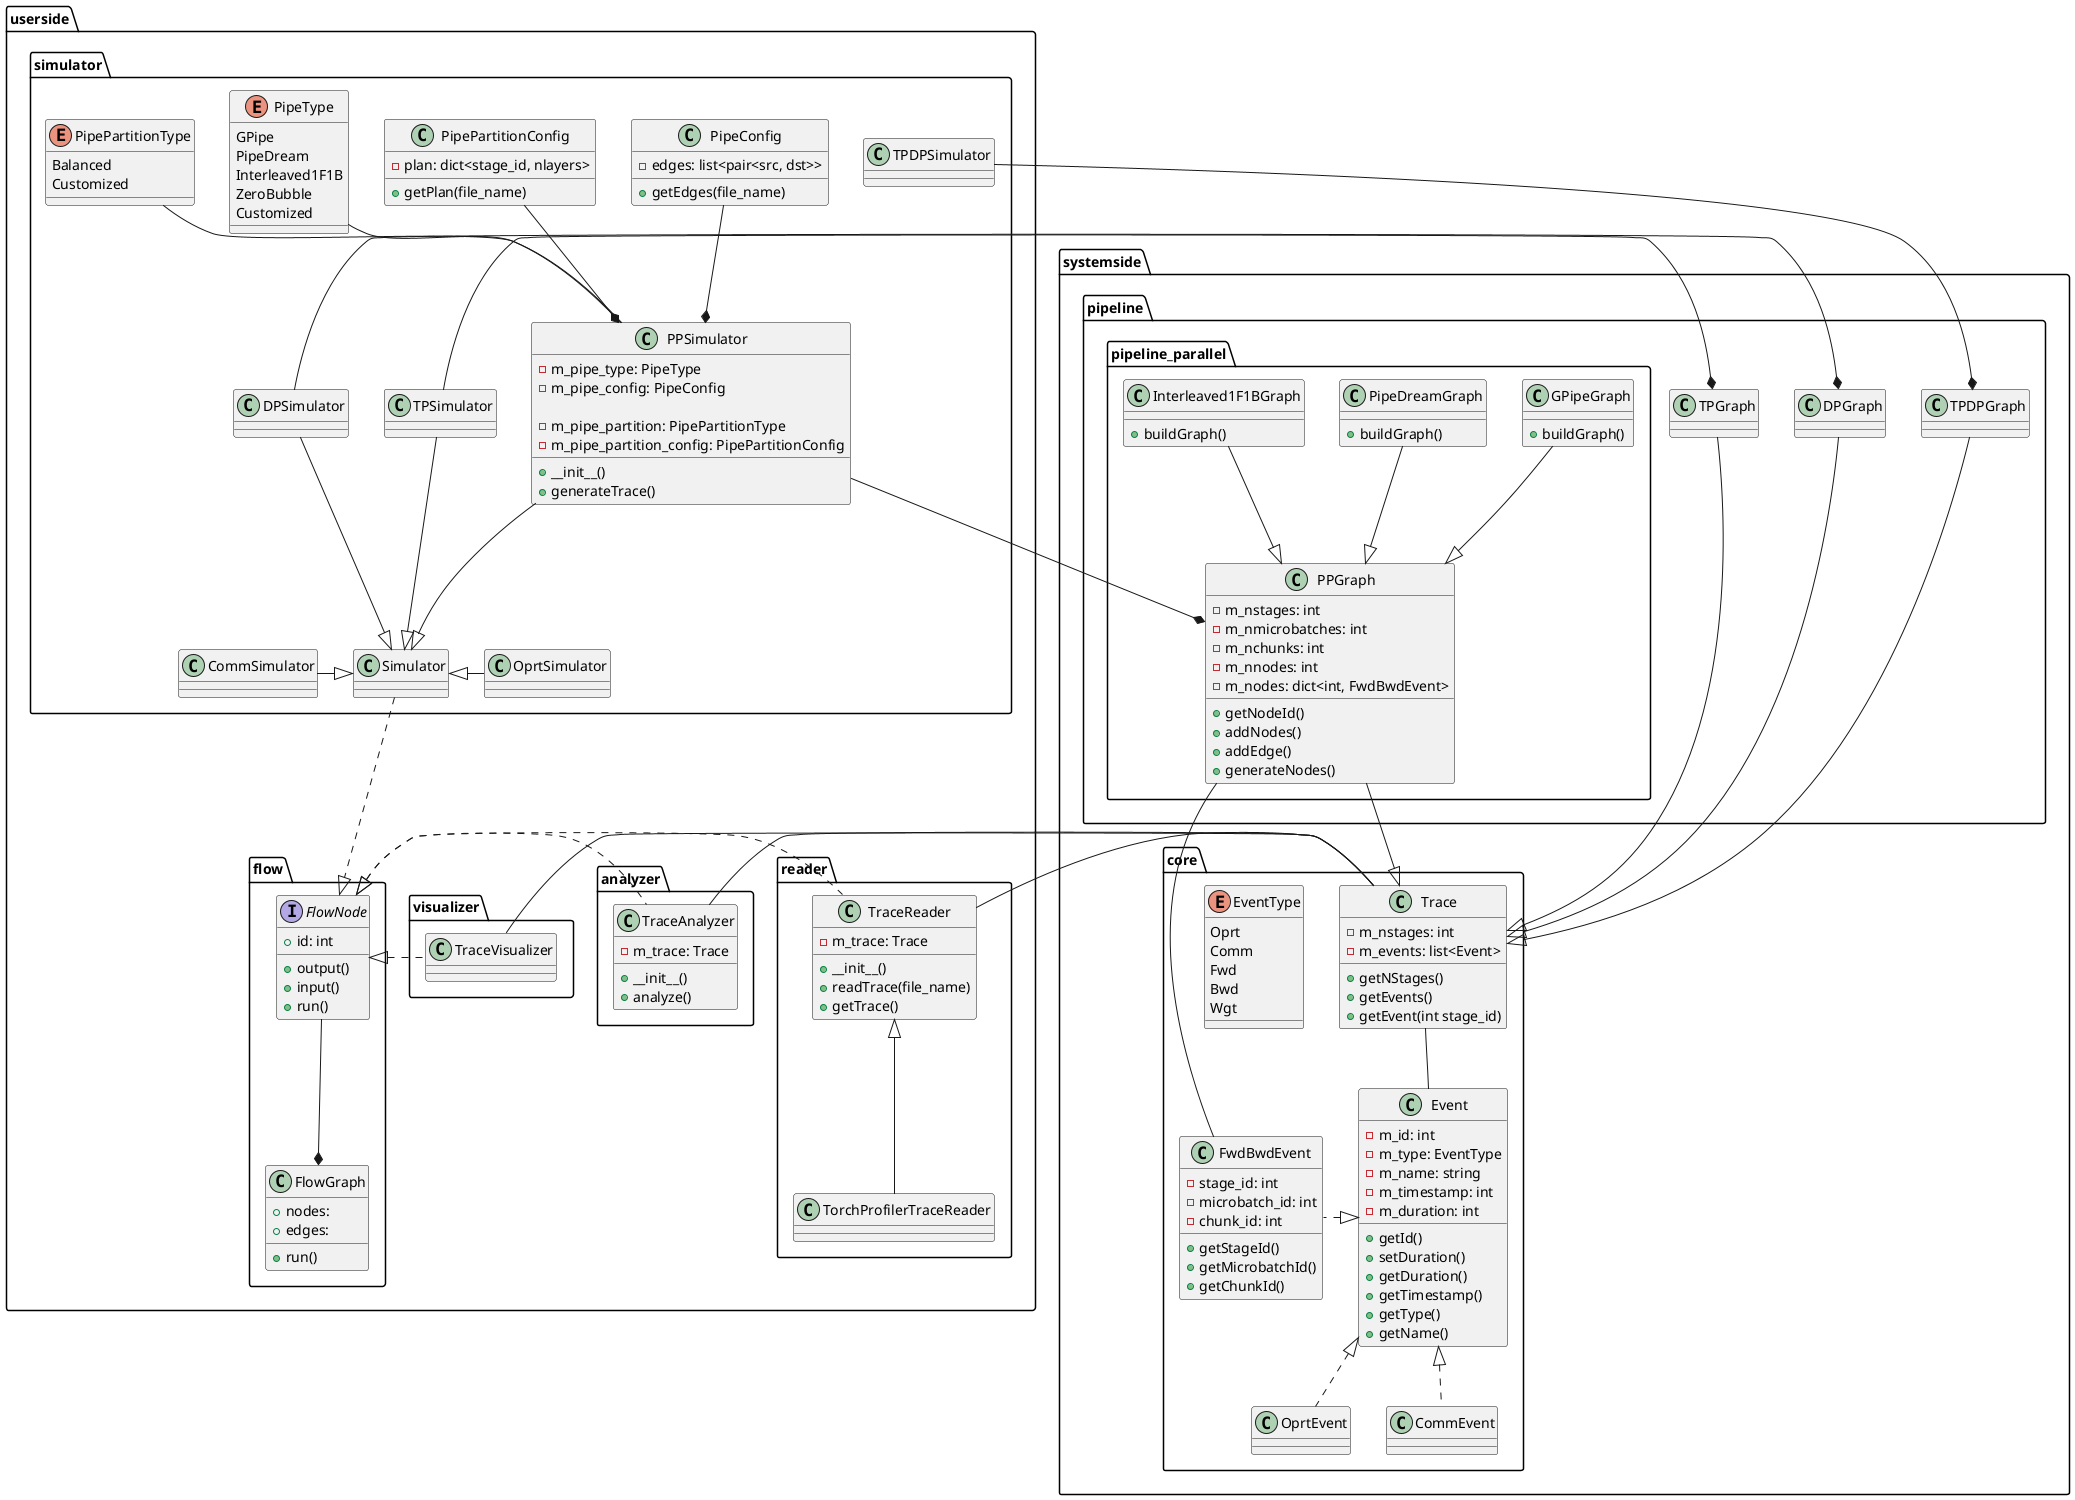 @startuml


namespace systemside{

    namespace core{
        enum EventType{
            Oprt
            Comm
            Fwd
            Bwd
            Wgt
        }

        class Event{
            - m_id: int
            - m_type: EventType
            - m_name: string
            - m_timestamp: int
            - m_duration: int

            + getId()
            + setDuration()
            + getDuration()
            + getTimestamp()
            + getType()
            + getName()
        }

        class OprtEvent{}

        class CommEvent{}

        class FwdBwdEvent{
            - stage_id: int 
            - microbatch_id: int
            - chunk_id: int

            + getStageId()
            + getMicrobatchId()
            + getChunkId()
        }

        OprtEvent .up.|> Event
        CommEvent .up.|> Event
        FwdBwdEvent .left.|> Event

        class Trace{
            - m_nstages: int
            - m_events: list<Event>

            + getNStages()
            + getEvents()
            + getEvent(int stage_id)

        }

        Trace -down- Event
    }



    namespace pipeline{

        namespace pipeline_parallel{
            '/ PPGraph: FwdBwdEvent -> Node, pipeline streams -> Graph /'
            class PPGraph{
                - m_nstages: int
                - m_nmicrobatches: int
                - m_nchunks: int
                - m_nnodes: int
                - m_nodes: dict<int, FwdBwdEvent>

                + getNodeId()
                + addNodes()
                + addEdge()
                + generateNodes()
            }

            class GPipeGraph{
                + buildGraph()
            }

            class PipeDreamGraph{
                + buildGraph()
            }

            class Interleaved1F1BGraph{
                + buildGraph()
            }
            
            GPipeGraph -down-|> PPGraph
            PipeDreamGraph -down-|> PPGraph
            Interleaved1F1BGraph -down-|> PPGraph


            PPGraph -down-|> Trace
            PPGraph -down- FwdBwdEvent
        }

        class DPGraph{}
        class TPGraph{}
        class TPDPGraph{}

        DPGraph -down-|> Trace
        TPGraph -down-|> Trace
        TPDPGraph -down-|> Trace

    }
}




namespace userside{
    namespace flow{
        interface FlowNode{
            +id: int

            +output()
            +input()
            +run()
        }
        class FlowGraph{
            +nodes: 
            +edges:
            
            +run()

        }
        FlowNode --* FlowGraph 
    }

    namespace reader {
        class TraceReader{
            - m_trace: Trace

            + __init__()
            + readTrace(file_name)
            + getTrace()
        }   
    
         class TorchProfilerTraceReader{

        }

        TorchProfilerTraceReader -up-|> TraceReader
    }

    namespace analyzer{
        class TraceAnalyzer{
            - m_trace: Trace

            + __init__()
            + analyze()
        }
    }

    namespace visualizer{
        class TraceVisualizer{}
    }

    TraceReader .left.|> FlowNode
    TraceAnalyzer .left.|> FlowNode
    TraceVisualizer .left.|> FlowNode

    Trace -right- TraceReader
    Trace -right- TraceVisualizer
    Trace -right- TraceAnalyzer



    namespace simulator {
        class Simulator{}

        Simulator ..|> FlowNode

        class OprtSimulator{}
        class CommSimulator{}
        class DPSimulator{}
        class TPSimulator{}

        Enum PipeType{
            GPipe
            PipeDream
            Interleaved1F1B
            ZeroBubble
            Customized
        }

        Enum PipePartitionType{
            Balanced
            Customized
        }



        class PipeConfig{
            - edges: list<pair<src, dst>>

            + getEdges(file_name)
        }

        class PipePartitionConfig{
            - plan: dict<stage_id, nlayers>

            + getPlan(file_name)
        }

        class PPSimulator{
            - m_pipe_type: PipeType
            - m_pipe_config: PipeConfig

            - m_pipe_partition: PipePartitionType
            - m_pipe_partition_config: PipePartitionConfig


            + __init__()
            + generateTrace()
        }

        PipeType -down- PPSimulator
        PipeConfig -down-* PPSimulator

        PipePartitionType -down- PPSimulator
        PipePartitionConfig -down-* PPSimulator


        OprtSimulator -left-|> Simulator
        CommSimulator -right-|> Simulator
        DPSimulator -down-|> Simulator
        TPSimulator -down-|> Simulator
        PPSimulator -down-|> Simulator

        TPSimulator -right-* TPGraph
        DPSimulator -right-* DPGraph
        TPDPSimulator -left-* TPDPGraph

    }

}

PPSimulator -left-* PPGraph



@enduml